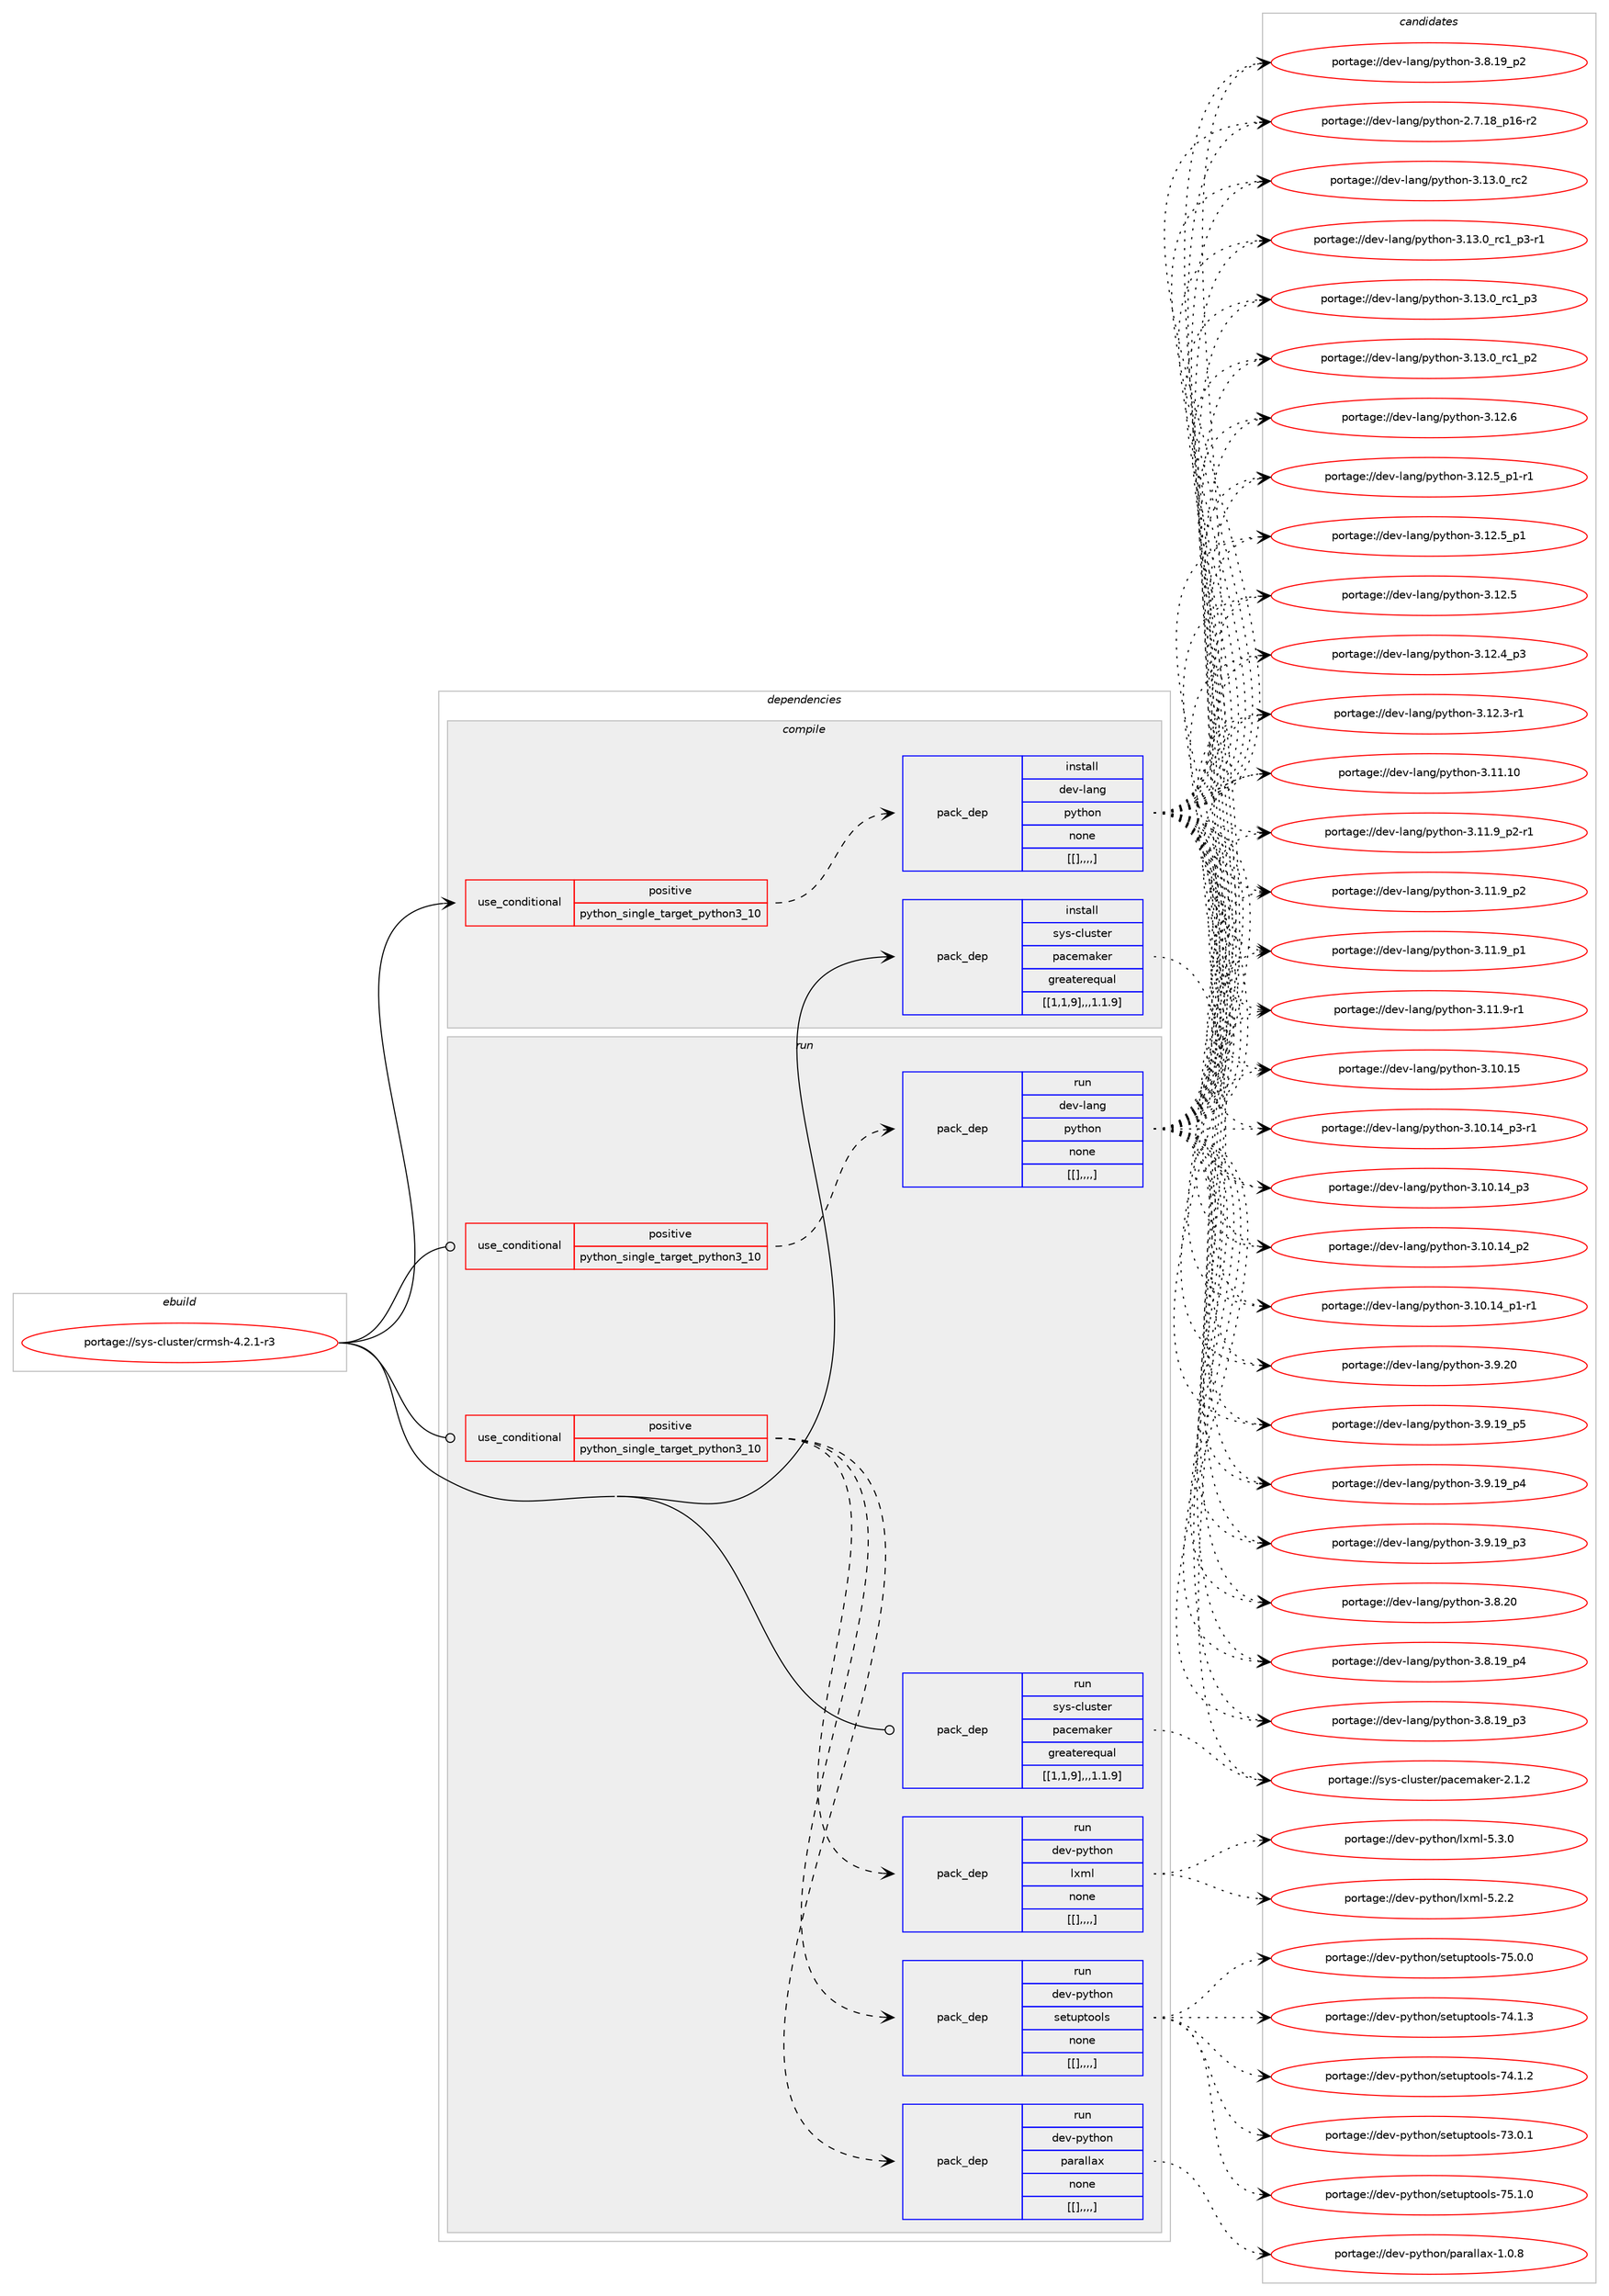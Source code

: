 digraph prolog {

# *************
# Graph options
# *************

newrank=true;
concentrate=true;
compound=true;
graph [rankdir=LR,fontname=Helvetica,fontsize=10,ranksep=1.5];#, ranksep=2.5, nodesep=0.2];
edge  [arrowhead=vee];
node  [fontname=Helvetica,fontsize=10];

# **********
# The ebuild
# **********

subgraph cluster_leftcol {
color=gray;
label=<<i>ebuild</i>>;
id [label="portage://sys-cluster/crmsh-4.2.1-r3", color=red, width=4, href="../sys-cluster/crmsh-4.2.1-r3.svg"];
}

# ****************
# The dependencies
# ****************

subgraph cluster_midcol {
color=gray;
label=<<i>dependencies</i>>;
subgraph cluster_compile {
fillcolor="#eeeeee";
style=filled;
label=<<i>compile</i>>;
subgraph cond118696 {
dependency447826 [label=<<TABLE BORDER="0" CELLBORDER="1" CELLSPACING="0" CELLPADDING="4"><TR><TD ROWSPAN="3" CELLPADDING="10">use_conditional</TD></TR><TR><TD>positive</TD></TR><TR><TD>python_single_target_python3_10</TD></TR></TABLE>>, shape=none, color=red];
subgraph pack326057 {
dependency447827 [label=<<TABLE BORDER="0" CELLBORDER="1" CELLSPACING="0" CELLPADDING="4" WIDTH="220"><TR><TD ROWSPAN="6" CELLPADDING="30">pack_dep</TD></TR><TR><TD WIDTH="110">install</TD></TR><TR><TD>dev-lang</TD></TR><TR><TD>python</TD></TR><TR><TD>none</TD></TR><TR><TD>[[],,,,]</TD></TR></TABLE>>, shape=none, color=blue];
}
dependency447826:e -> dependency447827:w [weight=20,style="dashed",arrowhead="vee"];
}
id:e -> dependency447826:w [weight=20,style="solid",arrowhead="vee"];
subgraph pack326058 {
dependency447828 [label=<<TABLE BORDER="0" CELLBORDER="1" CELLSPACING="0" CELLPADDING="4" WIDTH="220"><TR><TD ROWSPAN="6" CELLPADDING="30">pack_dep</TD></TR><TR><TD WIDTH="110">install</TD></TR><TR><TD>sys-cluster</TD></TR><TR><TD>pacemaker</TD></TR><TR><TD>greaterequal</TD></TR><TR><TD>[[1,1,9],,,1.1.9]</TD></TR></TABLE>>, shape=none, color=blue];
}
id:e -> dependency447828:w [weight=20,style="solid",arrowhead="vee"];
}
subgraph cluster_compileandrun {
fillcolor="#eeeeee";
style=filled;
label=<<i>compile and run</i>>;
}
subgraph cluster_run {
fillcolor="#eeeeee";
style=filled;
label=<<i>run</i>>;
subgraph cond118697 {
dependency447829 [label=<<TABLE BORDER="0" CELLBORDER="1" CELLSPACING="0" CELLPADDING="4"><TR><TD ROWSPAN="3" CELLPADDING="10">use_conditional</TD></TR><TR><TD>positive</TD></TR><TR><TD>python_single_target_python3_10</TD></TR></TABLE>>, shape=none, color=red];
subgraph pack326059 {
dependency447830 [label=<<TABLE BORDER="0" CELLBORDER="1" CELLSPACING="0" CELLPADDING="4" WIDTH="220"><TR><TD ROWSPAN="6" CELLPADDING="30">pack_dep</TD></TR><TR><TD WIDTH="110">run</TD></TR><TR><TD>dev-lang</TD></TR><TR><TD>python</TD></TR><TR><TD>none</TD></TR><TR><TD>[[],,,,]</TD></TR></TABLE>>, shape=none, color=blue];
}
dependency447829:e -> dependency447830:w [weight=20,style="dashed",arrowhead="vee"];
}
id:e -> dependency447829:w [weight=20,style="solid",arrowhead="odot"];
subgraph cond118698 {
dependency447831 [label=<<TABLE BORDER="0" CELLBORDER="1" CELLSPACING="0" CELLPADDING="4"><TR><TD ROWSPAN="3" CELLPADDING="10">use_conditional</TD></TR><TR><TD>positive</TD></TR><TR><TD>python_single_target_python3_10</TD></TR></TABLE>>, shape=none, color=red];
subgraph pack326060 {
dependency447832 [label=<<TABLE BORDER="0" CELLBORDER="1" CELLSPACING="0" CELLPADDING="4" WIDTH="220"><TR><TD ROWSPAN="6" CELLPADDING="30">pack_dep</TD></TR><TR><TD WIDTH="110">run</TD></TR><TR><TD>dev-python</TD></TR><TR><TD>lxml</TD></TR><TR><TD>none</TD></TR><TR><TD>[[],,,,]</TD></TR></TABLE>>, shape=none, color=blue];
}
dependency447831:e -> dependency447832:w [weight=20,style="dashed",arrowhead="vee"];
subgraph pack326061 {
dependency447833 [label=<<TABLE BORDER="0" CELLBORDER="1" CELLSPACING="0" CELLPADDING="4" WIDTH="220"><TR><TD ROWSPAN="6" CELLPADDING="30">pack_dep</TD></TR><TR><TD WIDTH="110">run</TD></TR><TR><TD>dev-python</TD></TR><TR><TD>parallax</TD></TR><TR><TD>none</TD></TR><TR><TD>[[],,,,]</TD></TR></TABLE>>, shape=none, color=blue];
}
dependency447831:e -> dependency447833:w [weight=20,style="dashed",arrowhead="vee"];
subgraph pack326062 {
dependency447834 [label=<<TABLE BORDER="0" CELLBORDER="1" CELLSPACING="0" CELLPADDING="4" WIDTH="220"><TR><TD ROWSPAN="6" CELLPADDING="30">pack_dep</TD></TR><TR><TD WIDTH="110">run</TD></TR><TR><TD>dev-python</TD></TR><TR><TD>setuptools</TD></TR><TR><TD>none</TD></TR><TR><TD>[[],,,,]</TD></TR></TABLE>>, shape=none, color=blue];
}
dependency447831:e -> dependency447834:w [weight=20,style="dashed",arrowhead="vee"];
}
id:e -> dependency447831:w [weight=20,style="solid",arrowhead="odot"];
subgraph pack326063 {
dependency447835 [label=<<TABLE BORDER="0" CELLBORDER="1" CELLSPACING="0" CELLPADDING="4" WIDTH="220"><TR><TD ROWSPAN="6" CELLPADDING="30">pack_dep</TD></TR><TR><TD WIDTH="110">run</TD></TR><TR><TD>sys-cluster</TD></TR><TR><TD>pacemaker</TD></TR><TR><TD>greaterequal</TD></TR><TR><TD>[[1,1,9],,,1.1.9]</TD></TR></TABLE>>, shape=none, color=blue];
}
id:e -> dependency447835:w [weight=20,style="solid",arrowhead="odot"];
}
}

# **************
# The candidates
# **************

subgraph cluster_choices {
rank=same;
color=gray;
label=<<i>candidates</i>>;

subgraph choice326057 {
color=black;
nodesep=1;
choice10010111845108971101034711212111610411111045514649514648951149950 [label="portage://dev-lang/python-3.13.0_rc2", color=red, width=4,href="../dev-lang/python-3.13.0_rc2.svg"];
choice1001011184510897110103471121211161041111104551464951464895114994995112514511449 [label="portage://dev-lang/python-3.13.0_rc1_p3-r1", color=red, width=4,href="../dev-lang/python-3.13.0_rc1_p3-r1.svg"];
choice100101118451089711010347112121116104111110455146495146489511499499511251 [label="portage://dev-lang/python-3.13.0_rc1_p3", color=red, width=4,href="../dev-lang/python-3.13.0_rc1_p3.svg"];
choice100101118451089711010347112121116104111110455146495146489511499499511250 [label="portage://dev-lang/python-3.13.0_rc1_p2", color=red, width=4,href="../dev-lang/python-3.13.0_rc1_p2.svg"];
choice10010111845108971101034711212111610411111045514649504654 [label="portage://dev-lang/python-3.12.6", color=red, width=4,href="../dev-lang/python-3.12.6.svg"];
choice1001011184510897110103471121211161041111104551464950465395112494511449 [label="portage://dev-lang/python-3.12.5_p1-r1", color=red, width=4,href="../dev-lang/python-3.12.5_p1-r1.svg"];
choice100101118451089711010347112121116104111110455146495046539511249 [label="portage://dev-lang/python-3.12.5_p1", color=red, width=4,href="../dev-lang/python-3.12.5_p1.svg"];
choice10010111845108971101034711212111610411111045514649504653 [label="portage://dev-lang/python-3.12.5", color=red, width=4,href="../dev-lang/python-3.12.5.svg"];
choice100101118451089711010347112121116104111110455146495046529511251 [label="portage://dev-lang/python-3.12.4_p3", color=red, width=4,href="../dev-lang/python-3.12.4_p3.svg"];
choice100101118451089711010347112121116104111110455146495046514511449 [label="portage://dev-lang/python-3.12.3-r1", color=red, width=4,href="../dev-lang/python-3.12.3-r1.svg"];
choice1001011184510897110103471121211161041111104551464949464948 [label="portage://dev-lang/python-3.11.10", color=red, width=4,href="../dev-lang/python-3.11.10.svg"];
choice1001011184510897110103471121211161041111104551464949465795112504511449 [label="portage://dev-lang/python-3.11.9_p2-r1", color=red, width=4,href="../dev-lang/python-3.11.9_p2-r1.svg"];
choice100101118451089711010347112121116104111110455146494946579511250 [label="portage://dev-lang/python-3.11.9_p2", color=red, width=4,href="../dev-lang/python-3.11.9_p2.svg"];
choice100101118451089711010347112121116104111110455146494946579511249 [label="portage://dev-lang/python-3.11.9_p1", color=red, width=4,href="../dev-lang/python-3.11.9_p1.svg"];
choice100101118451089711010347112121116104111110455146494946574511449 [label="portage://dev-lang/python-3.11.9-r1", color=red, width=4,href="../dev-lang/python-3.11.9-r1.svg"];
choice1001011184510897110103471121211161041111104551464948464953 [label="portage://dev-lang/python-3.10.15", color=red, width=4,href="../dev-lang/python-3.10.15.svg"];
choice100101118451089711010347112121116104111110455146494846495295112514511449 [label="portage://dev-lang/python-3.10.14_p3-r1", color=red, width=4,href="../dev-lang/python-3.10.14_p3-r1.svg"];
choice10010111845108971101034711212111610411111045514649484649529511251 [label="portage://dev-lang/python-3.10.14_p3", color=red, width=4,href="../dev-lang/python-3.10.14_p3.svg"];
choice10010111845108971101034711212111610411111045514649484649529511250 [label="portage://dev-lang/python-3.10.14_p2", color=red, width=4,href="../dev-lang/python-3.10.14_p2.svg"];
choice100101118451089711010347112121116104111110455146494846495295112494511449 [label="portage://dev-lang/python-3.10.14_p1-r1", color=red, width=4,href="../dev-lang/python-3.10.14_p1-r1.svg"];
choice10010111845108971101034711212111610411111045514657465048 [label="portage://dev-lang/python-3.9.20", color=red, width=4,href="../dev-lang/python-3.9.20.svg"];
choice100101118451089711010347112121116104111110455146574649579511253 [label="portage://dev-lang/python-3.9.19_p5", color=red, width=4,href="../dev-lang/python-3.9.19_p5.svg"];
choice100101118451089711010347112121116104111110455146574649579511252 [label="portage://dev-lang/python-3.9.19_p4", color=red, width=4,href="../dev-lang/python-3.9.19_p4.svg"];
choice100101118451089711010347112121116104111110455146574649579511251 [label="portage://dev-lang/python-3.9.19_p3", color=red, width=4,href="../dev-lang/python-3.9.19_p3.svg"];
choice10010111845108971101034711212111610411111045514656465048 [label="portage://dev-lang/python-3.8.20", color=red, width=4,href="../dev-lang/python-3.8.20.svg"];
choice100101118451089711010347112121116104111110455146564649579511252 [label="portage://dev-lang/python-3.8.19_p4", color=red, width=4,href="../dev-lang/python-3.8.19_p4.svg"];
choice100101118451089711010347112121116104111110455146564649579511251 [label="portage://dev-lang/python-3.8.19_p3", color=red, width=4,href="../dev-lang/python-3.8.19_p3.svg"];
choice100101118451089711010347112121116104111110455146564649579511250 [label="portage://dev-lang/python-3.8.19_p2", color=red, width=4,href="../dev-lang/python-3.8.19_p2.svg"];
choice100101118451089711010347112121116104111110455046554649569511249544511450 [label="portage://dev-lang/python-2.7.18_p16-r2", color=red, width=4,href="../dev-lang/python-2.7.18_p16-r2.svg"];
dependency447827:e -> choice10010111845108971101034711212111610411111045514649514648951149950:w [style=dotted,weight="100"];
dependency447827:e -> choice1001011184510897110103471121211161041111104551464951464895114994995112514511449:w [style=dotted,weight="100"];
dependency447827:e -> choice100101118451089711010347112121116104111110455146495146489511499499511251:w [style=dotted,weight="100"];
dependency447827:e -> choice100101118451089711010347112121116104111110455146495146489511499499511250:w [style=dotted,weight="100"];
dependency447827:e -> choice10010111845108971101034711212111610411111045514649504654:w [style=dotted,weight="100"];
dependency447827:e -> choice1001011184510897110103471121211161041111104551464950465395112494511449:w [style=dotted,weight="100"];
dependency447827:e -> choice100101118451089711010347112121116104111110455146495046539511249:w [style=dotted,weight="100"];
dependency447827:e -> choice10010111845108971101034711212111610411111045514649504653:w [style=dotted,weight="100"];
dependency447827:e -> choice100101118451089711010347112121116104111110455146495046529511251:w [style=dotted,weight="100"];
dependency447827:e -> choice100101118451089711010347112121116104111110455146495046514511449:w [style=dotted,weight="100"];
dependency447827:e -> choice1001011184510897110103471121211161041111104551464949464948:w [style=dotted,weight="100"];
dependency447827:e -> choice1001011184510897110103471121211161041111104551464949465795112504511449:w [style=dotted,weight="100"];
dependency447827:e -> choice100101118451089711010347112121116104111110455146494946579511250:w [style=dotted,weight="100"];
dependency447827:e -> choice100101118451089711010347112121116104111110455146494946579511249:w [style=dotted,weight="100"];
dependency447827:e -> choice100101118451089711010347112121116104111110455146494946574511449:w [style=dotted,weight="100"];
dependency447827:e -> choice1001011184510897110103471121211161041111104551464948464953:w [style=dotted,weight="100"];
dependency447827:e -> choice100101118451089711010347112121116104111110455146494846495295112514511449:w [style=dotted,weight="100"];
dependency447827:e -> choice10010111845108971101034711212111610411111045514649484649529511251:w [style=dotted,weight="100"];
dependency447827:e -> choice10010111845108971101034711212111610411111045514649484649529511250:w [style=dotted,weight="100"];
dependency447827:e -> choice100101118451089711010347112121116104111110455146494846495295112494511449:w [style=dotted,weight="100"];
dependency447827:e -> choice10010111845108971101034711212111610411111045514657465048:w [style=dotted,weight="100"];
dependency447827:e -> choice100101118451089711010347112121116104111110455146574649579511253:w [style=dotted,weight="100"];
dependency447827:e -> choice100101118451089711010347112121116104111110455146574649579511252:w [style=dotted,weight="100"];
dependency447827:e -> choice100101118451089711010347112121116104111110455146574649579511251:w [style=dotted,weight="100"];
dependency447827:e -> choice10010111845108971101034711212111610411111045514656465048:w [style=dotted,weight="100"];
dependency447827:e -> choice100101118451089711010347112121116104111110455146564649579511252:w [style=dotted,weight="100"];
dependency447827:e -> choice100101118451089711010347112121116104111110455146564649579511251:w [style=dotted,weight="100"];
dependency447827:e -> choice100101118451089711010347112121116104111110455146564649579511250:w [style=dotted,weight="100"];
dependency447827:e -> choice100101118451089711010347112121116104111110455046554649569511249544511450:w [style=dotted,weight="100"];
}
subgraph choice326058 {
color=black;
nodesep=1;
choice115121115459910811711511610111447112979910110997107101114455046494650 [label="portage://sys-cluster/pacemaker-2.1.2", color=red, width=4,href="../sys-cluster/pacemaker-2.1.2.svg"];
dependency447828:e -> choice115121115459910811711511610111447112979910110997107101114455046494650:w [style=dotted,weight="100"];
}
subgraph choice326059 {
color=black;
nodesep=1;
choice10010111845108971101034711212111610411111045514649514648951149950 [label="portage://dev-lang/python-3.13.0_rc2", color=red, width=4,href="../dev-lang/python-3.13.0_rc2.svg"];
choice1001011184510897110103471121211161041111104551464951464895114994995112514511449 [label="portage://dev-lang/python-3.13.0_rc1_p3-r1", color=red, width=4,href="../dev-lang/python-3.13.0_rc1_p3-r1.svg"];
choice100101118451089711010347112121116104111110455146495146489511499499511251 [label="portage://dev-lang/python-3.13.0_rc1_p3", color=red, width=4,href="../dev-lang/python-3.13.0_rc1_p3.svg"];
choice100101118451089711010347112121116104111110455146495146489511499499511250 [label="portage://dev-lang/python-3.13.0_rc1_p2", color=red, width=4,href="../dev-lang/python-3.13.0_rc1_p2.svg"];
choice10010111845108971101034711212111610411111045514649504654 [label="portage://dev-lang/python-3.12.6", color=red, width=4,href="../dev-lang/python-3.12.6.svg"];
choice1001011184510897110103471121211161041111104551464950465395112494511449 [label="portage://dev-lang/python-3.12.5_p1-r1", color=red, width=4,href="../dev-lang/python-3.12.5_p1-r1.svg"];
choice100101118451089711010347112121116104111110455146495046539511249 [label="portage://dev-lang/python-3.12.5_p1", color=red, width=4,href="../dev-lang/python-3.12.5_p1.svg"];
choice10010111845108971101034711212111610411111045514649504653 [label="portage://dev-lang/python-3.12.5", color=red, width=4,href="../dev-lang/python-3.12.5.svg"];
choice100101118451089711010347112121116104111110455146495046529511251 [label="portage://dev-lang/python-3.12.4_p3", color=red, width=4,href="../dev-lang/python-3.12.4_p3.svg"];
choice100101118451089711010347112121116104111110455146495046514511449 [label="portage://dev-lang/python-3.12.3-r1", color=red, width=4,href="../dev-lang/python-3.12.3-r1.svg"];
choice1001011184510897110103471121211161041111104551464949464948 [label="portage://dev-lang/python-3.11.10", color=red, width=4,href="../dev-lang/python-3.11.10.svg"];
choice1001011184510897110103471121211161041111104551464949465795112504511449 [label="portage://dev-lang/python-3.11.9_p2-r1", color=red, width=4,href="../dev-lang/python-3.11.9_p2-r1.svg"];
choice100101118451089711010347112121116104111110455146494946579511250 [label="portage://dev-lang/python-3.11.9_p2", color=red, width=4,href="../dev-lang/python-3.11.9_p2.svg"];
choice100101118451089711010347112121116104111110455146494946579511249 [label="portage://dev-lang/python-3.11.9_p1", color=red, width=4,href="../dev-lang/python-3.11.9_p1.svg"];
choice100101118451089711010347112121116104111110455146494946574511449 [label="portage://dev-lang/python-3.11.9-r1", color=red, width=4,href="../dev-lang/python-3.11.9-r1.svg"];
choice1001011184510897110103471121211161041111104551464948464953 [label="portage://dev-lang/python-3.10.15", color=red, width=4,href="../dev-lang/python-3.10.15.svg"];
choice100101118451089711010347112121116104111110455146494846495295112514511449 [label="portage://dev-lang/python-3.10.14_p3-r1", color=red, width=4,href="../dev-lang/python-3.10.14_p3-r1.svg"];
choice10010111845108971101034711212111610411111045514649484649529511251 [label="portage://dev-lang/python-3.10.14_p3", color=red, width=4,href="../dev-lang/python-3.10.14_p3.svg"];
choice10010111845108971101034711212111610411111045514649484649529511250 [label="portage://dev-lang/python-3.10.14_p2", color=red, width=4,href="../dev-lang/python-3.10.14_p2.svg"];
choice100101118451089711010347112121116104111110455146494846495295112494511449 [label="portage://dev-lang/python-3.10.14_p1-r1", color=red, width=4,href="../dev-lang/python-3.10.14_p1-r1.svg"];
choice10010111845108971101034711212111610411111045514657465048 [label="portage://dev-lang/python-3.9.20", color=red, width=4,href="../dev-lang/python-3.9.20.svg"];
choice100101118451089711010347112121116104111110455146574649579511253 [label="portage://dev-lang/python-3.9.19_p5", color=red, width=4,href="../dev-lang/python-3.9.19_p5.svg"];
choice100101118451089711010347112121116104111110455146574649579511252 [label="portage://dev-lang/python-3.9.19_p4", color=red, width=4,href="../dev-lang/python-3.9.19_p4.svg"];
choice100101118451089711010347112121116104111110455146574649579511251 [label="portage://dev-lang/python-3.9.19_p3", color=red, width=4,href="../dev-lang/python-3.9.19_p3.svg"];
choice10010111845108971101034711212111610411111045514656465048 [label="portage://dev-lang/python-3.8.20", color=red, width=4,href="../dev-lang/python-3.8.20.svg"];
choice100101118451089711010347112121116104111110455146564649579511252 [label="portage://dev-lang/python-3.8.19_p4", color=red, width=4,href="../dev-lang/python-3.8.19_p4.svg"];
choice100101118451089711010347112121116104111110455146564649579511251 [label="portage://dev-lang/python-3.8.19_p3", color=red, width=4,href="../dev-lang/python-3.8.19_p3.svg"];
choice100101118451089711010347112121116104111110455146564649579511250 [label="portage://dev-lang/python-3.8.19_p2", color=red, width=4,href="../dev-lang/python-3.8.19_p2.svg"];
choice100101118451089711010347112121116104111110455046554649569511249544511450 [label="portage://dev-lang/python-2.7.18_p16-r2", color=red, width=4,href="../dev-lang/python-2.7.18_p16-r2.svg"];
dependency447830:e -> choice10010111845108971101034711212111610411111045514649514648951149950:w [style=dotted,weight="100"];
dependency447830:e -> choice1001011184510897110103471121211161041111104551464951464895114994995112514511449:w [style=dotted,weight="100"];
dependency447830:e -> choice100101118451089711010347112121116104111110455146495146489511499499511251:w [style=dotted,weight="100"];
dependency447830:e -> choice100101118451089711010347112121116104111110455146495146489511499499511250:w [style=dotted,weight="100"];
dependency447830:e -> choice10010111845108971101034711212111610411111045514649504654:w [style=dotted,weight="100"];
dependency447830:e -> choice1001011184510897110103471121211161041111104551464950465395112494511449:w [style=dotted,weight="100"];
dependency447830:e -> choice100101118451089711010347112121116104111110455146495046539511249:w [style=dotted,weight="100"];
dependency447830:e -> choice10010111845108971101034711212111610411111045514649504653:w [style=dotted,weight="100"];
dependency447830:e -> choice100101118451089711010347112121116104111110455146495046529511251:w [style=dotted,weight="100"];
dependency447830:e -> choice100101118451089711010347112121116104111110455146495046514511449:w [style=dotted,weight="100"];
dependency447830:e -> choice1001011184510897110103471121211161041111104551464949464948:w [style=dotted,weight="100"];
dependency447830:e -> choice1001011184510897110103471121211161041111104551464949465795112504511449:w [style=dotted,weight="100"];
dependency447830:e -> choice100101118451089711010347112121116104111110455146494946579511250:w [style=dotted,weight="100"];
dependency447830:e -> choice100101118451089711010347112121116104111110455146494946579511249:w [style=dotted,weight="100"];
dependency447830:e -> choice100101118451089711010347112121116104111110455146494946574511449:w [style=dotted,weight="100"];
dependency447830:e -> choice1001011184510897110103471121211161041111104551464948464953:w [style=dotted,weight="100"];
dependency447830:e -> choice100101118451089711010347112121116104111110455146494846495295112514511449:w [style=dotted,weight="100"];
dependency447830:e -> choice10010111845108971101034711212111610411111045514649484649529511251:w [style=dotted,weight="100"];
dependency447830:e -> choice10010111845108971101034711212111610411111045514649484649529511250:w [style=dotted,weight="100"];
dependency447830:e -> choice100101118451089711010347112121116104111110455146494846495295112494511449:w [style=dotted,weight="100"];
dependency447830:e -> choice10010111845108971101034711212111610411111045514657465048:w [style=dotted,weight="100"];
dependency447830:e -> choice100101118451089711010347112121116104111110455146574649579511253:w [style=dotted,weight="100"];
dependency447830:e -> choice100101118451089711010347112121116104111110455146574649579511252:w [style=dotted,weight="100"];
dependency447830:e -> choice100101118451089711010347112121116104111110455146574649579511251:w [style=dotted,weight="100"];
dependency447830:e -> choice10010111845108971101034711212111610411111045514656465048:w [style=dotted,weight="100"];
dependency447830:e -> choice100101118451089711010347112121116104111110455146564649579511252:w [style=dotted,weight="100"];
dependency447830:e -> choice100101118451089711010347112121116104111110455146564649579511251:w [style=dotted,weight="100"];
dependency447830:e -> choice100101118451089711010347112121116104111110455146564649579511250:w [style=dotted,weight="100"];
dependency447830:e -> choice100101118451089711010347112121116104111110455046554649569511249544511450:w [style=dotted,weight="100"];
}
subgraph choice326060 {
color=black;
nodesep=1;
choice1001011184511212111610411111047108120109108455346514648 [label="portage://dev-python/lxml-5.3.0", color=red, width=4,href="../dev-python/lxml-5.3.0.svg"];
choice1001011184511212111610411111047108120109108455346504650 [label="portage://dev-python/lxml-5.2.2", color=red, width=4,href="../dev-python/lxml-5.2.2.svg"];
dependency447832:e -> choice1001011184511212111610411111047108120109108455346514648:w [style=dotted,weight="100"];
dependency447832:e -> choice1001011184511212111610411111047108120109108455346504650:w [style=dotted,weight="100"];
}
subgraph choice326061 {
color=black;
nodesep=1;
choice1001011184511212111610411111047112971149710810897120454946484656 [label="portage://dev-python/parallax-1.0.8", color=red, width=4,href="../dev-python/parallax-1.0.8.svg"];
dependency447833:e -> choice1001011184511212111610411111047112971149710810897120454946484656:w [style=dotted,weight="100"];
}
subgraph choice326062 {
color=black;
nodesep=1;
choice100101118451121211161041111104711510111611711211611111110811545555346494648 [label="portage://dev-python/setuptools-75.1.0", color=red, width=4,href="../dev-python/setuptools-75.1.0.svg"];
choice100101118451121211161041111104711510111611711211611111110811545555346484648 [label="portage://dev-python/setuptools-75.0.0", color=red, width=4,href="../dev-python/setuptools-75.0.0.svg"];
choice100101118451121211161041111104711510111611711211611111110811545555246494651 [label="portage://dev-python/setuptools-74.1.3", color=red, width=4,href="../dev-python/setuptools-74.1.3.svg"];
choice100101118451121211161041111104711510111611711211611111110811545555246494650 [label="portage://dev-python/setuptools-74.1.2", color=red, width=4,href="../dev-python/setuptools-74.1.2.svg"];
choice100101118451121211161041111104711510111611711211611111110811545555146484649 [label="portage://dev-python/setuptools-73.0.1", color=red, width=4,href="../dev-python/setuptools-73.0.1.svg"];
dependency447834:e -> choice100101118451121211161041111104711510111611711211611111110811545555346494648:w [style=dotted,weight="100"];
dependency447834:e -> choice100101118451121211161041111104711510111611711211611111110811545555346484648:w [style=dotted,weight="100"];
dependency447834:e -> choice100101118451121211161041111104711510111611711211611111110811545555246494651:w [style=dotted,weight="100"];
dependency447834:e -> choice100101118451121211161041111104711510111611711211611111110811545555246494650:w [style=dotted,weight="100"];
dependency447834:e -> choice100101118451121211161041111104711510111611711211611111110811545555146484649:w [style=dotted,weight="100"];
}
subgraph choice326063 {
color=black;
nodesep=1;
choice115121115459910811711511610111447112979910110997107101114455046494650 [label="portage://sys-cluster/pacemaker-2.1.2", color=red, width=4,href="../sys-cluster/pacemaker-2.1.2.svg"];
dependency447835:e -> choice115121115459910811711511610111447112979910110997107101114455046494650:w [style=dotted,weight="100"];
}
}

}
